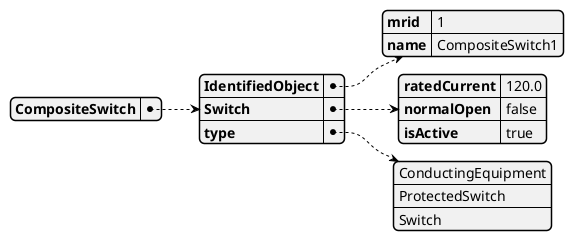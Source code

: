 @startjson
{
  "CompositeSwitch": {
    "IdentifiedObject": {
      "mrid": 
        "1"
      ,
      "name": 
        "CompositeSwitch1"
      
    },
    "Switch": {
      "ratedCurrent": 
        "120.0"
      ,
      "normalOpen": 
        "false"
      ,
      "isActive": 
        "true"
      
    },
    "type": [
      "ConductingEquipment",
      "ProtectedSwitch",
      "Switch"
    ]
  }
}
@endjson